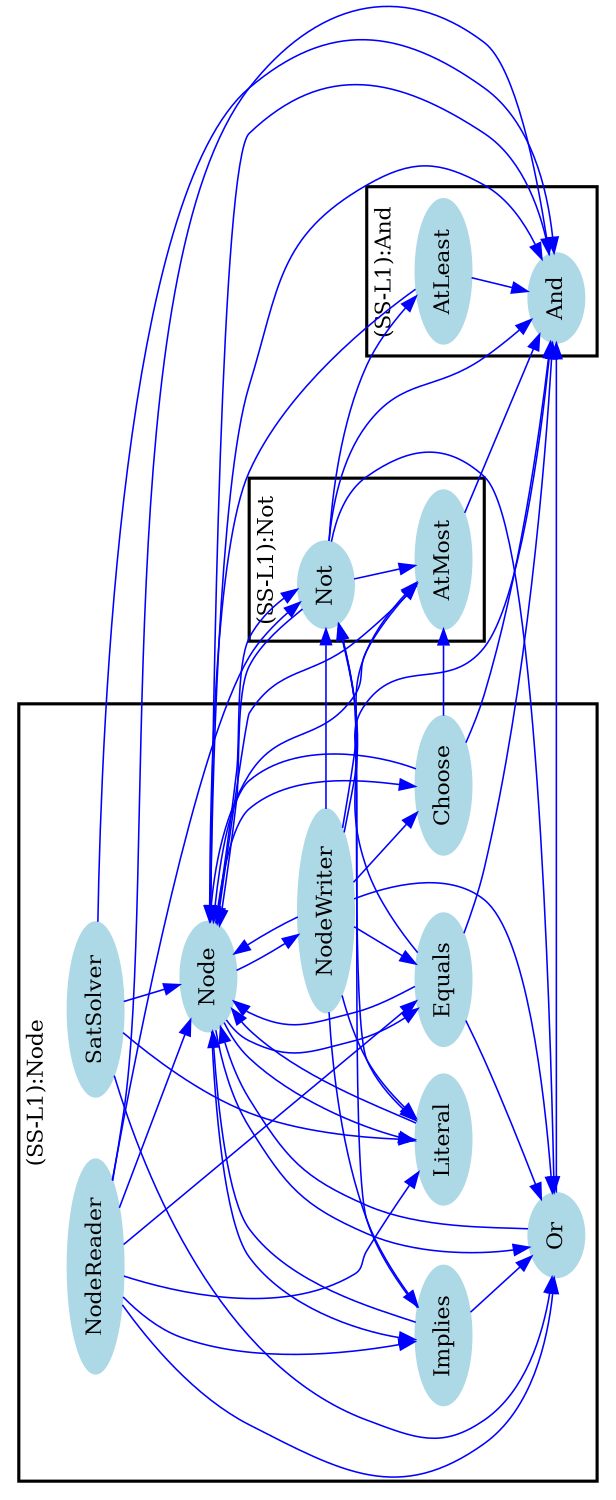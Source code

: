 /* ------------------------------------------------------------ */
/* created with bunch v3 */
/* Objective Function value = 1.6774193548387097*/
/* ------------------------------------------------------------ */

digraph G {
size= "10,10";
rotate = 90;
subgraph cluster0 {
label = "(SS-L1):Node";
color = black;
style = bold;

"Node"[label="Node",shape=ellipse,color=lightblue,fontcolor=black,style=filled];
"NodeWriter"[label="NodeWriter",shape=ellipse,color=lightblue,fontcolor=black,style=filled];
"Literal"[label="Literal",shape=ellipse,color=lightblue,fontcolor=black,style=filled];
"Equals"[label="Equals",shape=ellipse,color=lightblue,fontcolor=black,style=filled];
"Choose"[label="Choose",shape=ellipse,color=lightblue,fontcolor=black,style=filled];
"Or"[label="Or",shape=ellipse,color=lightblue,fontcolor=black,style=filled];
"SatSolver"[label="SatSolver",shape=ellipse,color=lightblue,fontcolor=black,style=filled];
"NodeReader"[label="NodeReader",shape=ellipse,color=lightblue,fontcolor=black,style=filled];
"Implies"[label="Implies",shape=ellipse,color=lightblue,fontcolor=black,style=filled];
}
subgraph cluster1 {
label = "(SS-L1):Not";
color = black;
style = bold;

"AtMost"[label="AtMost",shape=ellipse,color=lightblue,fontcolor=black,style=filled];
"Not"[label="Not",shape=ellipse,color=lightblue,fontcolor=black,style=filled];
}
subgraph cluster2 {
label = "(SS-L1):And";
color = black;
style = bold;

"And"[label="And",shape=ellipse,color=lightblue,fontcolor=black,style=filled];
"AtLeast"[label="AtLeast",shape=ellipse,color=lightblue,fontcolor=black,style=filled];
}
"Choose" -> "And" [color=blue,font=6];
"Choose" -> "Node" [color=blue,font=6];
"Choose" -> "AtMost" [color=blue,font=6];
"Equals" -> "Not" [color=blue,font=6];
"Equals" -> "And" [color=blue,font=6];
"Equals" -> "Node" [color=blue,font=6];
"Equals" -> "Or" [color=blue,font=6];
"Literal" -> "Node" [color=blue,font=6];
"Not" -> "Literal" [color=blue,font=6];
"Not" -> "And" [color=blue,font=6];
"Not" -> "AtMost" [color=blue,font=6];
"Not" -> "AtLeast" [color=blue,font=6];
"Not" -> "Node" [color=blue,font=6];
"Not" -> "Or" [color=blue,font=6];
"NodeWriter" -> "Choose" [color=blue,font=6];
"NodeWriter" -> "Equals" [color=blue,font=6];
"NodeWriter" -> "Literal" [color=blue,font=6];
"NodeWriter" -> "Not" [color=blue,font=6];
"NodeWriter" -> "And" [color=blue,font=6];
"NodeWriter" -> "Or" [color=blue,font=6];
"NodeWriter" -> "Node" [color=blue,font=6];
"NodeWriter" -> "AtMost" [color=blue,font=6];
"NodeWriter" -> "Implies" [color=blue,font=6];
"SatSolver" -> "Literal" [color=blue,font=6];
"SatSolver" -> "And" [color=blue,font=6];
"SatSolver" -> "Node" [color=blue,font=6];
"SatSolver" -> "Or" [color=blue,font=6];
"And" -> "Node" [color=blue,font=6];
"Or" -> "And" [color=blue,font=6];
"Or" -> "Node" [color=blue,font=6];
"NodeReader" -> "Literal" [color=blue,font=6];
"NodeReader" -> "Not" [color=blue,font=6];
"NodeReader" -> "And" [color=blue,font=6];
"NodeReader" -> "Equals" [color=blue,font=6];
"NodeReader" -> "Node" [color=blue,font=6];
"NodeReader" -> "Implies" [color=blue,font=6];
"NodeReader" -> "Or" [color=blue,font=6];
"Node" -> "Choose" [color=blue,font=6];
"Node" -> "Equals" [color=blue,font=6];
"Node" -> "Literal" [color=blue,font=6];
"Node" -> "Not" [color=blue,font=6];
"Node" -> "NodeWriter" [color=blue,font=6];
"Node" -> "And" [color=blue,font=6];
"Node" -> "Or" [color=blue,font=6];
"Node" -> "AtMost" [color=blue,font=6];
"Node" -> "Implies" [color=blue,font=6];
"AtMost" -> "And" [color=blue,font=6];
"AtMost" -> "Node" [color=blue,font=6];
"Implies" -> "Not" [color=blue,font=6];
"Implies" -> "Node" [color=blue,font=6];
"Implies" -> "Or" [color=blue,font=6];
"AtLeast" -> "And" [color=blue,font=6];
"AtLeast" -> "Node" [color=blue,font=6];
}
